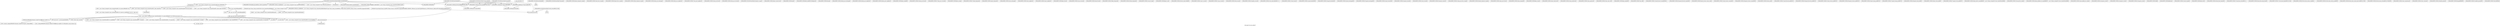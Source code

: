 digraph "Call graph: fix_store_global.ll" {
	label="Call graph: fix_store_global.ll";

	Node0x55f6cbcba490 [shape=record,label="{_ZN9LAMMPS_NS14FixStoreGlobalC2EPNS_6LAMMPSEiPPc}"];
	Node0x55f6cbcba490 -> Node0x55f6cbc954f0;
	Node0x55f6cbcba490 -> Node0x55f6cbc94e70;
	Node0x55f6cbcba490 -> Node0x55f6cbc960b0;
	Node0x55f6cbcba490 -> Node0x55f6cbc958b0;
	Node0x55f6cbcba490 -> Node0x55f6cbc96130;
	Node0x55f6cbcba490 -> Node0x55f6cbc95570;
	Node0x55f6cbcba490 -> Node0x55f6cbcba120;
	Node0x55f6cbcba490 -> Node0x55f6cbca5c50;
	Node0x55f6cbcba490 -> Node0x55f6cbc957c0;
	Node0x55f6cbcba490 -> Node0x55f6cbc96250;
	Node0x55f6cbcba490 -> Node0x55f6cbcba090;
	Node0x55f6cbc954f0 [shape=record,label="{_ZN9LAMMPS_NS3FixC2EPNS_6LAMMPSEiPPc}"];
	Node0x55f6cbc95570 [shape=record,label="{_ZN9LAMMPS_NS5Error3allERKNSt7__cxx1112basic_stringIcSt11char_traitsIcESaIcEEEiS8_}"];
	Node0x55f6cbc94e70 [shape=record,label="{_ZNSaIcEC1Ev}"];
	Node0x55f6cbc960b0 [shape=record,label="{_ZNSt7__cxx1112basic_stringIcSt11char_traitsIcESaIcEEC2IS3_EEPKcRKS3_}"];
	Node0x55f6cbc960b0 -> Node0x55f6cbca62c0;
	Node0x55f6cbc960b0 -> Node0x55f6cbcaa390;
	Node0x55f6cbc960b0 -> Node0x55f6cbcac5c0;
	Node0x55f6cbc960b0 -> Node0x55f6cbcad4b0;
	Node0x55f6cbc960b0 -> Node0x55f6cbcaf210;
	Node0x55f6cbccb0a0 [shape=record,label="{_ZN9LAMMPS_NS14FixStoreGlobal13write_restartEP8_IO_FILE}"];
	Node0x55f6cbccb0a0 -> Node0x55f6cbccb9e0;
	Node0x55f6cbccb0a0 -> Node0x55f6cbcce100;
	Node0x55f6cbcafb10 [shape=record,label="{__gxx_personality_v0}"];
	Node0x55f6cbcba120 [shape=record,label="{_ZNSt7__cxx1112basic_stringIcSt11char_traitsIcESaIcEED1Ev}"];
	Node0x55f6cbca5c50 [shape=record,label="{_ZNSaIcED1Ev}"];
	Node0x55f6cbcba090 [shape=record,label="{_ZN9LAMMPS_NS5utils8inumericEPKciS2_bPNS_6LAMMPSE}"];
	Node0x55f6cbc96250 [shape=record,label="{_ZN9LAMMPS_NS5Error3allIJRiS2_EEEvRKNSt7__cxx1112basic_stringIcSt11char_traitsIcESaIcEEEiSA_DpOT_}"];
	Node0x55f6cbc96250 -> Node0x55f6cbcb4cb0;
	Node0x55f6cbc96250 -> Node0x55f6cbcb5f60;
	Node0x55f6cbc96250 -> Node0x55f6cbcbb550;
	Node0x55f6cbc96130 [shape=record,label="{_ZN9LAMMPS_NS6Memory6createIdEEPT_RS3_iPKc}"];
	Node0x55f6cbc96130 -> Node0x55f6cbcbdf80;
	Node0x55f6cbc957c0 [shape=record,label="{_ZN9LAMMPS_NS6Memory6createIdEEPPT_RS4_iiPKc}"];
	Node0x55f6cbc957c0 -> Node0x55f6cbcbdf80;
	Node0x55f6cbc958b0 [shape=record,label="{_ZN9LAMMPS_NS3FixD2Ev}"];
	Node0x55f6cbcbe370 [shape=record,label="{_ZN9LAMMPS_NS14FixStoreGlobalD2Ev}"];
	Node0x55f6cbcbe370 -> Node0x55f6cbcbea70;
	Node0x55f6cbcbe370 -> Node0x55f6cbcc11a0;
	Node0x55f6cbcbe370 -> Node0x55f6cbcc27b0;
	Node0x55f6cbcbe370 -> Node0x55f6cbc958b0;
	Node0x55f6cbcbea70 [shape=record,label="{_ZN9LAMMPS_NS6Memory7destroyIdEEvRPT_}"];
	Node0x55f6cbcbea70 -> Node0x55f6cbcc3d60;
	Node0x55f6cbcc27b0 [shape=record,label="{__clang_call_terminate}"];
	Node0x55f6cbcc27b0 -> Node0x55f6cbd0e1b0;
	Node0x55f6cbcc27b0 -> Node0x55f6cbcc6f70;
	Node0x55f6cbd0e1b0 [shape=record,label="{__cxa_begin_catch}"];
	Node0x55f6cbcc6f70 [shape=record,label="{_ZSt9terminatev}"];
	Node0x55f6cbcc11a0 [shape=record,label="{_ZN9LAMMPS_NS6Memory7destroyIdEEvRPPT_}"];
	Node0x55f6cbcc11a0 -> Node0x55f6cbcc3d60;
	Node0x55f6cbcc7ee0 [shape=record,label="{_ZN9LAMMPS_NS14FixStoreGlobalD0Ev}"];
	Node0x55f6cbcc7ee0 -> Node0x55f6cbcc8550;
	Node0x55f6cbcc8550 [shape=record,label="{_ZdlPv}"];
	Node0x55f6cbcc9180 [shape=record,label="{_ZN9LAMMPS_NS14FixStoreGlobal7setmaskEv}"];
	Node0x55f6cbcc9c40 [shape=record,label="{_ZN9LAMMPS_NS14FixStoreGlobal12reset_globalEii}"];
	Node0x55f6cbcc9c40 -> Node0x55f6cbcbea70;
	Node0x55f6cbcc9c40 -> Node0x55f6cbcc11a0;
	Node0x55f6cbcc9c40 -> Node0x55f6cbc96130;
	Node0x55f6cbcc9c40 -> Node0x55f6cbc957c0;
	Node0x55f6cbd0cd10 [shape=record,label="{_ZN9LAMMPS_NS3Fix20post_integrate_respaEii}"];
	Node0x55f6cbd0cfd0 [shape=record,label="{_ZN9LAMMPS_NS3Fix15pre_force_respaEiii}"];
	Node0x55f6cbd0e3b0 [shape=record,label="{_ZN9LAMMPS_NS3Fix16post_force_respaEiii}"];
	Node0x55f6cbd0f670 [shape=record,label="{_ZN9LAMMPS_NS3Fix21final_integrate_respaEii}"];
	Node0x55f6cbd100f0 [shape=record,label="{_ZN9LAMMPS_NS3Fix16min_pre_exchangeEv}"];
	Node0x55f6cbd11b50 [shape=record,label="{_ZN9LAMMPS_NS3Fix16min_pre_neighborEv}"];
	Node0x55f6cbd124d0 [shape=record,label="{_ZN9LAMMPS_NS3Fix17min_post_neighborEv}"];
	Node0x55f6cbd12d30 [shape=record,label="{_ZN9LAMMPS_NS3Fix13min_pre_forceEi}"];
	Node0x55f6cbd13de0 [shape=record,label="{_ZN9LAMMPS_NS3Fix15min_pre_reverseEii}"];
	Node0x55f6cbccb9e0 [shape=record,label="{llvm.memcpy.p0.p0.i64}"];
	Node0x55f6cbcce100 [shape=record,label="{fwrite}"];
	Node0x55f6cbccfa20 [shape=record,label="{_ZN9LAMMPS_NS14FixStoreGlobal7restartEPc}"];
	Node0x55f6cbccfa20 -> Node0x55f6cbcbea70;
	Node0x55f6cbccfa20 -> Node0x55f6cbcc11a0;
	Node0x55f6cbccfa20 -> Node0x55f6cbccb9e0;
	Node0x55f6cbccfa20 -> Node0x55f6cbc96130;
	Node0x55f6cbccfa20 -> Node0x55f6cbc957c0;
	Node0x55f6cbcd1220 [shape=record,label="{_ZN9LAMMPS_NS14FixStoreGlobal12memory_usageEv}"];
	Node0x55f6cbcd2b60 [shape=record,label="{_ZN9LAMMPS_NS3Fix16post_constructorEv}"];
	Node0x55f6cbcd5890 [shape=record,label="{_ZN9LAMMPS_NS3Fix4initEv}"];
	Node0x55f6cbcd6020 [shape=record,label="{_ZN9LAMMPS_NS3Fix9init_listEiPNS_9NeighListE}"];
	Node0x55f6cbcd6400 [shape=record,label="{_ZN9LAMMPS_NS3Fix5setupEi}"];
	Node0x55f6cbcd7dc0 [shape=record,label="{_ZN9LAMMPS_NS3Fix18setup_pre_exchangeEv}"];
	Node0x55f6cbcda1c0 [shape=record,label="{_ZN9LAMMPS_NS3Fix18setup_pre_neighborEv}"];
	Node0x55f6cbcdbd80 [shape=record,label="{_ZN9LAMMPS_NS3Fix19setup_post_neighborEv}"];
	Node0x55f6cbca2140 [shape=record,label="{_ZN9LAMMPS_NS3Fix8min_stepEdPd}"];
	Node0x55f6cbcdd8c0 [shape=record,label="{_ZN9LAMMPS_NS3Fix15setup_pre_forceEi}"];
	Node0x55f6cbcdf550 [shape=record,label="{_ZN9LAMMPS_NS3Fix17setup_pre_reverseEii}"];
	Node0x55f6cbce0af0 [shape=record,label="{_ZN9LAMMPS_NS3Fix9min_setupEi}"];
	Node0x55f6cbce1740 [shape=record,label="{_ZN9LAMMPS_NS3Fix17initial_integrateEi}"];
	Node0x55f6cbce33e0 [shape=record,label="{_ZN9LAMMPS_NS3Fix14post_integrateEv}"];
	Node0x55f6cbce40b0 [shape=record,label="{_ZN9LAMMPS_NS3Fix12pre_exchangeEv}"];
	Node0x55f6cbce59b0 [shape=record,label="{_ZN9LAMMPS_NS3Fix12pre_neighborEv}"];
	Node0x55f6cbce64f0 [shape=record,label="{_ZN9LAMMPS_NS3Fix13post_neighborEv}"];
	Node0x55f6cbce7340 [shape=record,label="{_ZN9LAMMPS_NS3Fix9pre_forceEi}"];
	Node0x55f6cbce9890 [shape=record,label="{_ZN9LAMMPS_NS3Fix11pre_reverseEii}"];
	Node0x55f6cbcea910 [shape=record,label="{_ZN9LAMMPS_NS3Fix10post_forceEi}"];
	Node0x55f6cbceb830 [shape=record,label="{_ZN9LAMMPS_NS3Fix15final_integrateEv}"];
	Node0x55f6cbcecac0 [shape=record,label="{_ZN9LAMMPS_NS3Fix15fused_integrateEi}"];
	Node0x55f6cbcf7f80 [shape=record,label="{_ZN9LAMMPS_NS3Fix11end_of_stepEv}"];
	Node0x55f6cbcf9610 [shape=record,label="{_ZN9LAMMPS_NS3Fix8post_runEv}"];
	Node0x55f6cbcfa5b0 [shape=record,label="{_ZN9LAMMPS_NS3Fix18write_restart_fileEPKc}"];
	Node0x55f6cbcfbba0 [shape=record,label="{_ZN9LAMMPS_NS3Fix11grow_arraysEi}"];
	Node0x55f6cbcfd000 [shape=record,label="{_ZN9LAMMPS_NS3Fix11copy_arraysEiii}"];
	Node0x55f6cbcfe3e0 [shape=record,label="{_ZN9LAMMPS_NS3Fix10set_arraysEi}"];
	Node0x55f6cbcff750 [shape=record,label="{_ZN9LAMMPS_NS3Fix13update_arraysEii}"];
	Node0x55f6cbd00540 [shape=record,label="{_ZN9LAMMPS_NS3Fix12set_moleculeEiiiPdS1_S1_}"];
	Node0x55f6cbd01610 [shape=record,label="{_ZN9LAMMPS_NS3Fix11clear_bonusEv}"];
	Node0x55f6cbd02470 [shape=record,label="{_ZN9LAMMPS_NS3Fix11pack_borderEiPiPd}"];
	Node0x55f6cbd032f0 [shape=record,label="{_ZN9LAMMPS_NS3Fix13unpack_borderEiiPd}"];
	Node0x55f6cbd03fc0 [shape=record,label="{_ZN9LAMMPS_NS3Fix13pack_exchangeEiPd}"];
	Node0x55f6cbd04f40 [shape=record,label="{_ZN9LAMMPS_NS3Fix15unpack_exchangeEiPd}"];
	Node0x55f6cbd05f80 [shape=record,label="{_ZN9LAMMPS_NS3Fix12pack_restartEiPd}"];
	Node0x55f6cbd06d70 [shape=record,label="{_ZN9LAMMPS_NS3Fix14unpack_restartEii}"];
	Node0x55f6cbca2620 [shape=record,label="{_ZN9LAMMPS_NS3Fix12size_restartEi}"];
	Node0x55f6cbd09e10 [shape=record,label="{_ZN9LAMMPS_NS3Fix15maxsize_restartEv}"];
	Node0x55f6cbd0acb0 [shape=record,label="{_ZN9LAMMPS_NS3Fix21setup_pre_force_respaEii}"];
	Node0x55f6cbd0b2e0 [shape=record,label="{_ZN9LAMMPS_NS3Fix23initial_integrate_respaEiii}"];
	Node0x55f6cbd15690 [shape=record,label="{_ZN9LAMMPS_NS3Fix14min_post_forceEi}"];
	Node0x55f6cbd16950 [shape=record,label="{_ZN9LAMMPS_NS3Fix10min_energyEPd}"];
	Node0x55f6cbd17820 [shape=record,label="{_ZN9LAMMPS_NS3Fix9min_storeEv}"];
	Node0x55f6cbc9c0f0 [shape=record,label="{_ZN9LAMMPS_NS3Fix14min_clearstoreEv}"];
	Node0x55f6cbd1f2f0 [shape=record,label="{_ZN9LAMMPS_NS3Fix13min_pushstoreEv}"];
	Node0x55f6cbc9e780 [shape=record,label="{_ZN9LAMMPS_NS3Fix12min_popstoreEv}"];
	Node0x55f6cbca2d60 [shape=record,label="{_ZN9LAMMPS_NS3Fix13min_reset_refEv}"];
	Node0x55f6cbd09530 [shape=record,label="{_ZN9LAMMPS_NS3Fix9max_alphaEPd}"];
	Node0x55f6cbd0b450 [shape=record,label="{_ZN9LAMMPS_NS3Fix7min_dofEv}"];
	Node0x55f6cbd11520 [shape=record,label="{_ZN9LAMMPS_NS3Fix17pack_forward_commEiPiPdiS1_}"];
	Node0x55f6cbd12c10 [shape=record,label="{_ZN9LAMMPS_NS3Fix19unpack_forward_commEiiPd}"];
	Node0x55f6cbd13d40 [shape=record,label="{_ZN9LAMMPS_NS3Fix22pack_reverse_comm_sizeEii}"];
	Node0x55f6cbd149c0 [shape=record,label="{_ZN9LAMMPS_NS3Fix17pack_reverse_commEiiPd}"];
	Node0x55f6cbd15e00 [shape=record,label="{_ZN9LAMMPS_NS3Fix19unpack_reverse_commEiPiPd}"];
	Node0x55f6cbcfb700 [shape=record,label="{_ZN9LAMMPS_NS3Fix10reset_gridEv}"];
	Node0x55f6cbd04a80 [shape=record,label="{_ZN9LAMMPS_NS3Fix17pack_forward_gridEiPviPi}"];
	Node0x55f6cbd090d0 [shape=record,label="{_ZN9LAMMPS_NS3Fix19unpack_forward_gridEiPviPi}"];
	Node0x55f6cbcf6530 [shape=record,label="{_ZN9LAMMPS_NS3Fix17pack_reverse_gridEiPviPi}"];
	Node0x55f6cbcf6980 [shape=record,label="{_ZN9LAMMPS_NS3Fix19unpack_reverse_gridEiPviPi}"];
	Node0x55f6cbcec550 [shape=record,label="{_ZN9LAMMPS_NS3Fix15pack_remap_gridEiPviPi}"];
	Node0x55f6cbcf60e0 [shape=record,label="{_ZN9LAMMPS_NS3Fix17unpack_remap_gridEiPviPi}"];
	Node0x55f6cbcd1d20 [shape=record,label="{_ZN9LAMMPS_NS3Fix16unpack_read_gridEiPc}"];
	Node0x55f6cbcb5090 [shape=record,label="{_ZN9LAMMPS_NS3Fix15pack_write_gridEiPv}"];
	Node0x55f6cbce2f70 [shape=record,label="{_ZN9LAMMPS_NS3Fix17unpack_write_gridEiPvPi}"];
	Node0x55f6cbcdfeb0 [shape=record,label="{_ZN9LAMMPS_NS3Fix16get_grid_by_nameERKNSt7__cxx1112basic_stringIcSt11char_traitsIcESaIcEEERi}"];
	Node0x55f6cbce79d0 [shape=record,label="{_ZN9LAMMPS_NS3Fix17get_grid_by_indexEi}"];
	Node0x55f6cbd02980 [shape=record,label="{_ZN9LAMMPS_NS3Fix20get_griddata_by_nameEiRKNSt7__cxx1112basic_stringIcSt11char_traitsIcESaIcEEERi}"];
	Node0x55f6cbce45f0 [shape=record,label="{_ZN9LAMMPS_NS3Fix21get_griddata_by_indexEi}"];
	Node0x55f6cbcdfa50 [shape=record,label="{_ZN9LAMMPS_NS3Fix14compute_scalarEv}"];
	Node0x55f6cbcd2130 [shape=record,label="{_ZN9LAMMPS_NS3Fix14compute_vectorEi}"];
	Node0x55f6cbd26cd0 [shape=record,label="{_ZN9LAMMPS_NS3Fix13compute_arrayEii}"];
	Node0x55f6cbd13670 [shape=record,label="{_ZN9LAMMPS_NS3Fix3dofEi}"];
	Node0x55f6cbd136f0 [shape=record,label="{_ZN9LAMMPS_NS3Fix6deformEi}"];
	Node0x55f6cbd27d20 [shape=record,label="{_ZN9LAMMPS_NS3Fix12reset_targetEd}"];
	Node0x55f6cbd27da0 [shape=record,label="{_ZN9LAMMPS_NS3Fix8reset_dtEv}"];
	Node0x55f6cbd2d180 [shape=record,label="{_ZN9LAMMPS_NS3Fix16read_data_headerEPc}"];
	Node0x55f6cbd2d200 [shape=record,label="{_ZN9LAMMPS_NS3Fix17read_data_sectionEPciS1_i}"];
	Node0x55f6cbd2d280 [shape=record,label="{_ZN9LAMMPS_NS3Fix20read_data_skip_linesEPc}"];
	Node0x55f6cbd2d300 [shape=record,label="{_ZN9LAMMPS_NS3Fix17write_data_headerEP8_IO_FILEi}"];
	Node0x55f6cbd2d380 [shape=record,label="{_ZN9LAMMPS_NS3Fix23write_data_section_sizeEiRiS1_}"];
	Node0x55f6cbd2d400 [shape=record,label="{_ZN9LAMMPS_NS3Fix23write_data_section_packEiPPd}"];
	Node0x55f6cbd2d480 [shape=record,label="{_ZN9LAMMPS_NS3Fix26write_data_section_keywordEiP8_IO_FILE}"];
	Node0x55f6cbd2d500 [shape=record,label="{_ZN9LAMMPS_NS3Fix18write_data_sectionEiP8_IO_FILEiPPdi}"];
	Node0x55f6cbd2d580 [shape=record,label="{_ZN9LAMMPS_NS3Fix13zero_momentumEv}"];
	Node0x55f6cbd2d600 [shape=record,label="{_ZN9LAMMPS_NS3Fix13zero_rotationEv}"];
	Node0x55f6cbd2d930 [shape=record,label="{_ZN9LAMMPS_NS3Fix15rebuild_specialEv}"];
	Node0x55f6cbd2d9b0 [shape=record,label="{_ZN9LAMMPS_NS3Fix5imageERPiRPPd}"];
	Node0x55f6cbd2da30 [shape=record,label="{_ZN9LAMMPS_NS3Fix12modify_paramEiPPc}"];
	Node0x55f6cbd2dab0 [shape=record,label="{_ZN9LAMMPS_NS3Fix7extractEPKcRi}"];
	Node0x55f6cbca62c0 [shape=record,label="{_ZNSt7__cxx1112basic_stringIcSt11char_traitsIcESaIcEE13_M_local_dataEv}"];
	Node0x55f6cbcaa390 [shape=record,label="{_ZNSt7__cxx1112basic_stringIcSt11char_traitsIcESaIcEE12_Alloc_hiderC1EPcRKS3_}"];
	Node0x55f6cbcad4b0 [shape=record,label="{_ZNSt7__cxx1112basic_stringIcSt11char_traitsIcESaIcEE12_M_constructIPKcEEvT_S8_}"];
	Node0x55f6cbcad4b0 -> Node0x55f6cbd2db30;
	Node0x55f6cbcac5c0 [shape=record,label="{_ZNSt11char_traitsIcE6lengthEPKc}"];
	Node0x55f6cbcac5c0 -> Node0x55f6cbd2dbb0;
	Node0x55f6cbcac5c0 -> Node0x55f6cbd2dc30;
	Node0x55f6cbcaf210 [shape=record,label="{_ZNSt7__cxx1112basic_stringIcSt11char_traitsIcESaIcEE12_Alloc_hiderD2Ev}"];
	Node0x55f6cbcaf210 -> Node0x55f6cbd2dcb0;
	Node0x55f6cbd2db30 [shape=record,label="{_ZNSt7__cxx1112basic_stringIcSt11char_traitsIcESaIcEE16_M_construct_auxIPKcEEvT_S8_St12__false_type}"];
	Node0x55f6cbd2db30 -> Node0x55f6cbd2dd30;
	Node0x55f6cbd2dd30 [shape=record,label="{_ZNSt7__cxx1112basic_stringIcSt11char_traitsIcESaIcEE12_M_constructIPKcEEvT_S8_St20forward_iterator_tag}"];
	Node0x55f6cbd2dd30 -> Node0x55f6cbd2ddb0;
	Node0x55f6cbd2dd30 -> Node0x55f6cbd2de30;
	Node0x55f6cbd2dd30 -> Node0x55f6cbd2deb0;
	Node0x55f6cbd2dd30 -> Node0x55f6cbd2df30;
	Node0x55f6cbd2dd30 -> Node0x55f6cbd2dfb0;
	Node0x55f6cbd2dd30 -> Node0x55f6cbd2e180;
	Node0x55f6cbd2dd30 -> Node0x55f6cbd2e200;
	Node0x55f6cbd2dd30 -> Node0x55f6cbd2e280;
	Node0x55f6cbd2dd30 -> Node0x55f6cbd0e1b0;
	Node0x55f6cbd2dd30 -> Node0x55f6cbd2e300;
	Node0x55f6cbd2dd30 -> Node0x55f6cbd2e380;
	Node0x55f6cbd2dd30 -> Node0x55f6cbd2e400;
	Node0x55f6cbd2dd30 -> Node0x55f6cbd2e480;
	Node0x55f6cbd2dd30 -> Node0x55f6cbcc27b0;
	Node0x55f6cbd2ddb0 [shape=record,label="{_ZN9__gnu_cxx17__is_null_pointerIKcEEbPT_}"];
	Node0x55f6cbd2de30 [shape=record,label="{_ZSt19__throw_logic_errorPKc}"];
	Node0x55f6cbd2deb0 [shape=record,label="{_ZSt8distanceIPKcENSt15iterator_traitsIT_E15difference_typeES3_S3_}"];
	Node0x55f6cbd2deb0 -> Node0x55f6cbd2e500;
	Node0x55f6cbd2deb0 -> Node0x55f6cbd2e580;
	Node0x55f6cbd2dfb0 [shape=record,label="{_ZNSt7__cxx1112basic_stringIcSt11char_traitsIcESaIcEE7_M_dataEPc}"];
	Node0x55f6cbd2df30 [shape=record,label="{_ZNSt7__cxx1112basic_stringIcSt11char_traitsIcESaIcEE9_M_createERmm}"];
	Node0x55f6cbd2e180 [shape=record,label="{_ZNSt7__cxx1112basic_stringIcSt11char_traitsIcESaIcEE11_M_capacityEm}"];
	Node0x55f6cbd2e280 [shape=record,label="{_ZNSt7__cxx1112basic_stringIcSt11char_traitsIcESaIcEE13_S_copy_charsEPcPKcS7_}"];
	Node0x55f6cbd2e200 [shape=record,label="{_ZNKSt7__cxx1112basic_stringIcSt11char_traitsIcESaIcEE7_M_dataEv}"];
	Node0x55f6cbd2e300 [shape=record,label="{_ZNSt7__cxx1112basic_stringIcSt11char_traitsIcESaIcEE10_M_disposeEv}"];
	Node0x55f6cbd2e380 [shape=record,label="{__cxa_rethrow}"];
	Node0x55f6cbd2e400 [shape=record,label="{__cxa_end_catch}"];
	Node0x55f6cbd2e480 [shape=record,label="{_ZNSt7__cxx1112basic_stringIcSt11char_traitsIcESaIcEE13_M_set_lengthEm}"];
	Node0x55f6cbd2e580 [shape=record,label="{_ZSt10__distanceIPKcENSt15iterator_traitsIT_E15difference_typeES3_S3_St26random_access_iterator_tag}"];
	Node0x55f6cbd2e500 [shape=record,label="{_ZSt19__iterator_categoryIPKcENSt15iterator_traitsIT_E17iterator_categoryERKS3_}"];
	Node0x55f6cbd2dbb0 [shape=record,label="{_ZN9__gnu_cxx11char_traitsIcE6lengthEPKc}"];
	Node0x55f6cbd2dbb0 -> Node0x55f6cbd2e600;
	Node0x55f6cbd2dc30 [shape=record,label="{strlen}"];
	Node0x55f6cbd2e600 [shape=record,label="{_ZN9__gnu_cxx11char_traitsIcE2eqERKcS3_}"];
	Node0x55f6cbd2dcb0 [shape=record,label="{_ZNSaIcED2Ev}"];
	Node0x55f6cbcbb550 [shape=record,label="{_ZN9LAMMPS_NS5Error4_allERKNSt7__cxx1112basic_stringIcSt11char_traitsIcESaIcEEEiN3fmt6v9_lmp17basic_string_viewIcEENSA_17basic_format_argsINSA_20basic_format_contextINSA_8appenderEcEEEE}"];
	Node0x55f6cbcb4cb0 [shape=record,label="{_ZN3fmt6v9_lmp17basic_string_viewIcEC2ISt11char_traitsIcESaIcEEERKNSt7__cxx1112basic_stringIcT_T0_EE}"];
	Node0x55f6cbcb4cb0 -> Node0x55f6cbd2e680;
	Node0x55f6cbcb4cb0 -> Node0x55f6cbd2e700;
	Node0x55f6cbcb5f60 [shape=record,label="{_ZN3fmt6v9_lmp16make_format_argsINS0_20basic_format_contextINS0_8appenderEcEEJRiS5_EEENS0_16format_arg_storeIT_JDpNSt9remove_cvINSt16remove_referenceIT0_E4typeEE4typeEEEEDpOSA_}"];
	Node0x55f6cbcb5f60 -> Node0x55f6cbccb9e0;
	Node0x55f6cbd2e680 [shape=record,label="{_ZNKSt7__cxx1112basic_stringIcSt11char_traitsIcESaIcEE4dataEv}"];
	Node0x55f6cbd2e700 [shape=record,label="{_ZNKSt7__cxx1112basic_stringIcSt11char_traitsIcESaIcEE4sizeEv}"];
	Node0x55f6cbcbdf80 [shape=record,label="{_ZN9LAMMPS_NS6Memory7smallocElPKc}"];
	Node0x55f6cbcc3d60 [shape=record,label="{_ZN9LAMMPS_NS6Memory5sfreeEPv}"];
}
